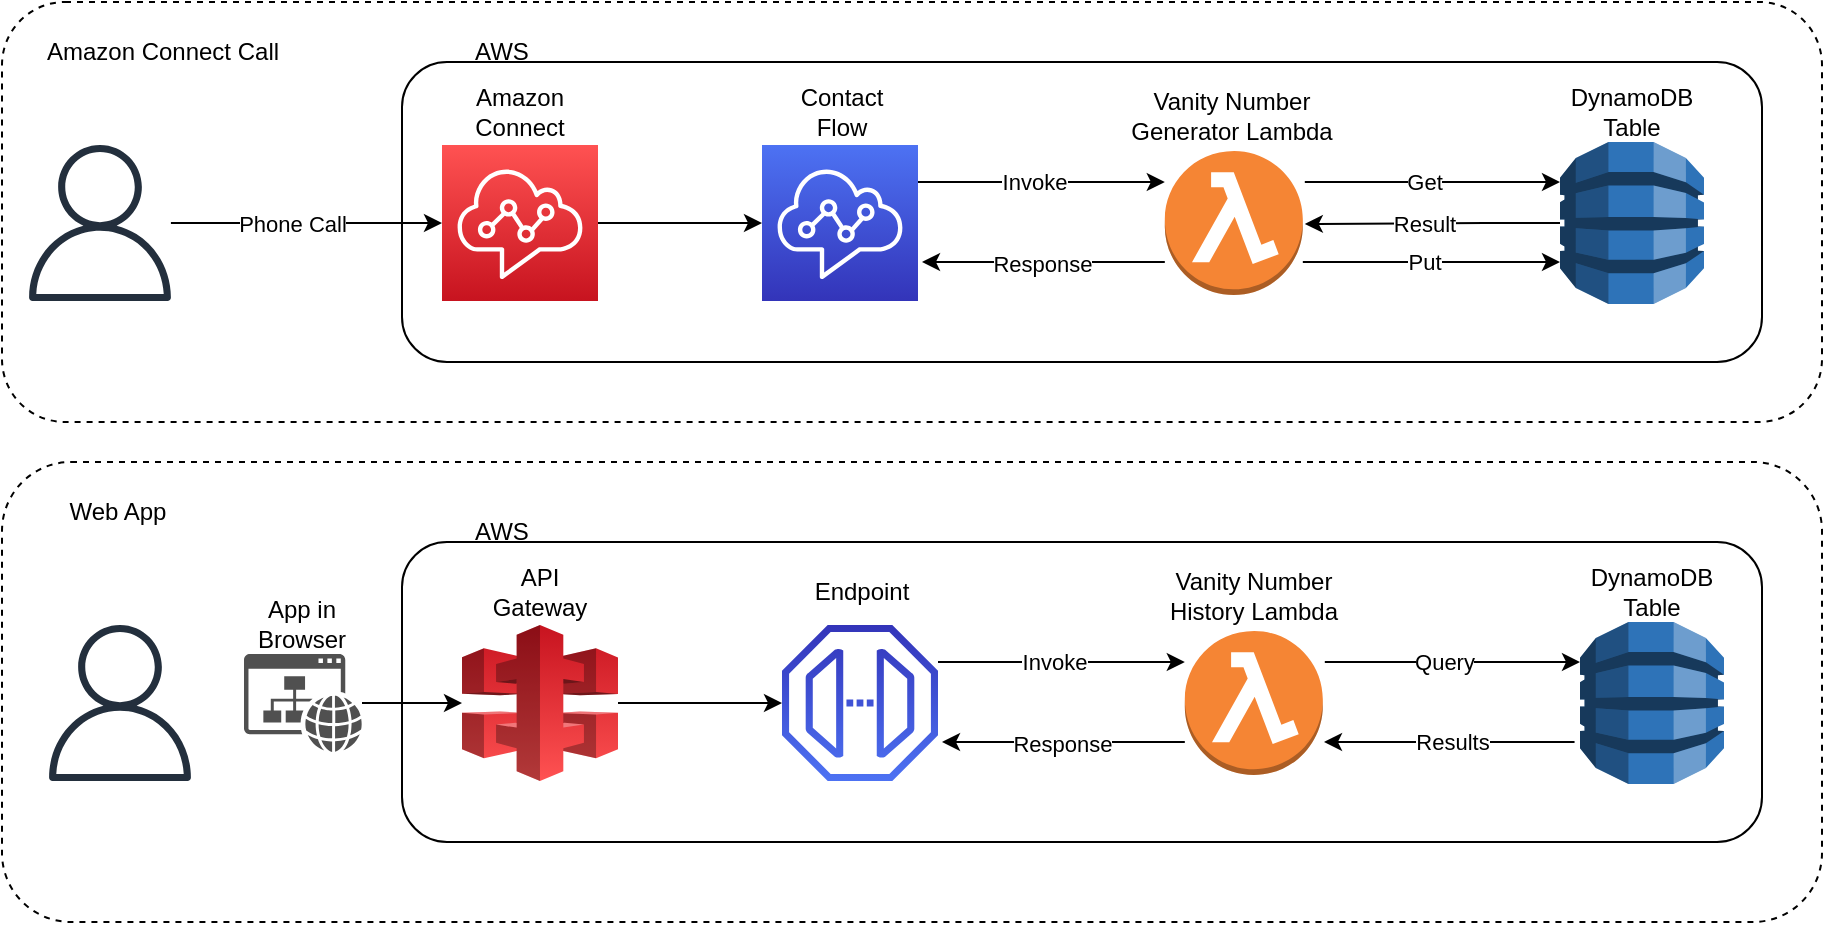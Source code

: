 <mxfile version="15.9.1" type="device"><diagram id="Ht1M8jgEwFfnCIfOTk4-" name="Page-1"><mxGraphModel dx="1711" dy="1051" grid="1" gridSize="10" guides="1" tooltips="1" connect="1" arrows="1" fold="1" page="1" pageScale="1" pageWidth="1169" pageHeight="827" math="0" shadow="0"><root><mxCell id="0"/><mxCell id="1" parent="0"/><mxCell id="09jHE4hEr1hoToPmGWyD-37" value="" style="rounded=1;whiteSpace=wrap;html=1;dashed=1;" vertex="1" parent="1"><mxGeometry x="40" y="40" width="910" height="210" as="geometry"/></mxCell><mxCell id="09jHE4hEr1hoToPmGWyD-36" value="" style="rounded=1;whiteSpace=wrap;html=1;" vertex="1" parent="1"><mxGeometry x="240" y="70" width="680" height="150" as="geometry"/></mxCell><mxCell id="09jHE4hEr1hoToPmGWyD-7" style="edgeStyle=orthogonalEdgeStyle;rounded=0;orthogonalLoop=1;jettySize=auto;html=1;" edge="1" parent="1" source="09jHE4hEr1hoToPmGWyD-1" target="09jHE4hEr1hoToPmGWyD-2"><mxGeometry relative="1" as="geometry"><Array as="points"><mxPoint x="570" y="130"/><mxPoint x="570" y="130"/></Array></mxGeometry></mxCell><mxCell id="09jHE4hEr1hoToPmGWyD-21" value="Invoke" style="edgeLabel;html=1;align=center;verticalAlign=middle;resizable=0;points=[];" vertex="1" connectable="0" parent="09jHE4hEr1hoToPmGWyD-7"><mxGeometry x="-0.068" relative="1" as="geometry"><mxPoint as="offset"/></mxGeometry></mxCell><mxCell id="09jHE4hEr1hoToPmGWyD-1" value="" style="sketch=0;points=[[0,0,0],[0.25,0,0],[0.5,0,0],[0.75,0,0],[1,0,0],[0,1,0],[0.25,1,0],[0.5,1,0],[0.75,1,0],[1,1,0],[0,0.25,0],[0,0.5,0],[0,0.75,0],[1,0.25,0],[1,0.5,0],[1,0.75,0]];outlineConnect=0;fontColor=#232F3E;gradientColor=#4D72F3;gradientDirection=north;fillColor=#3334B9;strokeColor=#ffffff;dashed=0;verticalLabelPosition=bottom;verticalAlign=top;align=center;html=1;fontSize=12;fontStyle=0;aspect=fixed;shape=mxgraph.aws4.resourceIcon;resIcon=mxgraph.aws4.connect;" vertex="1" parent="1"><mxGeometry x="420" y="111.5" width="78" height="78" as="geometry"/></mxCell><mxCell id="09jHE4hEr1hoToPmGWyD-4" style="edgeStyle=orthogonalEdgeStyle;rounded=0;orthogonalLoop=1;jettySize=auto;html=1;" edge="1" parent="1" target="09jHE4hEr1hoToPmGWyD-3"><mxGeometry relative="1" as="geometry"><mxPoint x="691.41" y="140" as="targetPoint"/><mxPoint x="691.41" y="130" as="sourcePoint"/><Array as="points"><mxPoint x="801.41" y="130"/><mxPoint x="801.41" y="130"/></Array></mxGeometry></mxCell><mxCell id="09jHE4hEr1hoToPmGWyD-24" value="Get" style="edgeLabel;html=1;align=center;verticalAlign=middle;resizable=0;points=[];" vertex="1" connectable="0" parent="09jHE4hEr1hoToPmGWyD-4"><mxGeometry x="-0.066" relative="1" as="geometry"><mxPoint as="offset"/></mxGeometry></mxCell><mxCell id="09jHE4hEr1hoToPmGWyD-17" style="edgeStyle=orthogonalEdgeStyle;rounded=1;orthogonalLoop=1;jettySize=auto;html=1;" edge="1" parent="1" source="09jHE4hEr1hoToPmGWyD-2"><mxGeometry relative="1" as="geometry"><mxPoint x="640" y="160" as="sourcePoint"/><mxPoint x="500" y="170" as="targetPoint"/><Array as="points"><mxPoint x="500" y="170"/></Array></mxGeometry></mxCell><mxCell id="09jHE4hEr1hoToPmGWyD-20" value="Response" style="edgeLabel;html=1;align=center;verticalAlign=middle;resizable=0;points=[];" vertex="1" connectable="0" parent="09jHE4hEr1hoToPmGWyD-17"><mxGeometry x="0.015" y="1" relative="1" as="geometry"><mxPoint as="offset"/></mxGeometry></mxCell><mxCell id="09jHE4hEr1hoToPmGWyD-25" style="edgeStyle=orthogonalEdgeStyle;rounded=1;orthogonalLoop=1;jettySize=auto;html=1;" edge="1" parent="1" source="09jHE4hEr1hoToPmGWyD-2" target="09jHE4hEr1hoToPmGWyD-3"><mxGeometry relative="1" as="geometry"><mxPoint x="831.41" y="170.0" as="targetPoint"/><Array as="points"><mxPoint x="771.41" y="170"/><mxPoint x="771.41" y="170"/></Array></mxGeometry></mxCell><mxCell id="09jHE4hEr1hoToPmGWyD-27" value="Put" style="edgeLabel;html=1;align=center;verticalAlign=middle;resizable=0;points=[];" vertex="1" connectable="0" parent="09jHE4hEr1hoToPmGWyD-25"><mxGeometry x="-0.06" relative="1" as="geometry"><mxPoint as="offset"/></mxGeometry></mxCell><mxCell id="09jHE4hEr1hoToPmGWyD-2" value="" style="outlineConnect=0;dashed=0;verticalLabelPosition=bottom;verticalAlign=top;align=center;html=1;shape=mxgraph.aws3.lambda_function;fillColor=#F58534;gradientColor=none;" vertex="1" parent="1"><mxGeometry x="621.41" y="114.5" width="69" height="72" as="geometry"/></mxCell><mxCell id="09jHE4hEr1hoToPmGWyD-14" style="edgeStyle=orthogonalEdgeStyle;rounded=1;orthogonalLoop=1;jettySize=auto;html=1;exitX=0;exitY=0.5;exitDx=0;exitDy=0;exitPerimeter=0;" edge="1" parent="1" source="09jHE4hEr1hoToPmGWyD-3"><mxGeometry relative="1" as="geometry"><mxPoint x="831.41" y="151" as="sourcePoint"/><mxPoint x="691.41" y="151" as="targetPoint"/><Array as="points"><mxPoint x="771.41" y="151"/></Array></mxGeometry></mxCell><mxCell id="09jHE4hEr1hoToPmGWyD-28" value="Result" style="edgeLabel;html=1;align=center;verticalAlign=middle;resizable=0;points=[];" vertex="1" connectable="0" parent="09jHE4hEr1hoToPmGWyD-14"><mxGeometry x="0.07" relative="1" as="geometry"><mxPoint as="offset"/></mxGeometry></mxCell><mxCell id="09jHE4hEr1hoToPmGWyD-3" value="" style="outlineConnect=0;dashed=0;verticalLabelPosition=bottom;verticalAlign=top;align=center;html=1;shape=mxgraph.aws3.dynamo_db;fillColor=#2E73B8;gradientColor=none;" vertex="1" parent="1"><mxGeometry x="819" y="110" width="72" height="81" as="geometry"/></mxCell><mxCell id="09jHE4hEr1hoToPmGWyD-30" style="edgeStyle=orthogonalEdgeStyle;rounded=1;orthogonalLoop=1;jettySize=auto;html=1;" edge="1" parent="1" source="09jHE4hEr1hoToPmGWyD-5" target="09jHE4hEr1hoToPmGWyD-29"><mxGeometry relative="1" as="geometry"/></mxCell><mxCell id="09jHE4hEr1hoToPmGWyD-32" value="Phone Call" style="edgeLabel;html=1;align=center;verticalAlign=middle;resizable=0;points=[];" vertex="1" connectable="0" parent="09jHE4hEr1hoToPmGWyD-30"><mxGeometry x="-0.109" relative="1" as="geometry"><mxPoint as="offset"/></mxGeometry></mxCell><mxCell id="09jHE4hEr1hoToPmGWyD-5" value="" style="sketch=0;outlineConnect=0;fontColor=#232F3E;gradientColor=none;fillColor=#232F3D;strokeColor=none;dashed=0;verticalLabelPosition=bottom;verticalAlign=top;align=center;html=1;fontSize=12;fontStyle=0;aspect=fixed;pointerEvents=1;shape=mxgraph.aws4.user;" vertex="1" parent="1"><mxGeometry x="50" y="111.5" width="78" height="78" as="geometry"/></mxCell><mxCell id="09jHE4hEr1hoToPmGWyD-8" value="Amazon Connect" style="text;html=1;strokeColor=none;fillColor=none;align=center;verticalAlign=middle;whiteSpace=wrap;rounded=0;" vertex="1" parent="1"><mxGeometry x="269" y="80" width="60" height="30" as="geometry"/></mxCell><mxCell id="09jHE4hEr1hoToPmGWyD-9" value="Vanity Number Generator Lambda" style="text;html=1;strokeColor=none;fillColor=none;align=center;verticalAlign=middle;whiteSpace=wrap;rounded=0;" vertex="1" parent="1"><mxGeometry x="590" y="81.5" width="130" height="30" as="geometry"/></mxCell><mxCell id="09jHE4hEr1hoToPmGWyD-33" style="edgeStyle=orthogonalEdgeStyle;rounded=1;orthogonalLoop=1;jettySize=auto;html=1;entryX=0;entryY=0.5;entryDx=0;entryDy=0;entryPerimeter=0;" edge="1" parent="1" source="09jHE4hEr1hoToPmGWyD-29" target="09jHE4hEr1hoToPmGWyD-1"><mxGeometry relative="1" as="geometry"/></mxCell><mxCell id="09jHE4hEr1hoToPmGWyD-29" value="" style="sketch=0;points=[[0,0,0],[0.25,0,0],[0.5,0,0],[0.75,0,0],[1,0,0],[0,1,0],[0.25,1,0],[0.5,1,0],[0.75,1,0],[1,1,0],[0,0.25,0],[0,0.5,0],[0,0.75,0],[1,0.25,0],[1,0.5,0],[1,0.75,0]];outlineConnect=0;fontColor=#232F3E;gradientColor=#FF5252;gradientDirection=north;fillColor=#C7131F;strokeColor=#ffffff;dashed=0;verticalLabelPosition=bottom;verticalAlign=top;align=center;html=1;fontSize=12;fontStyle=0;aspect=fixed;shape=mxgraph.aws4.resourceIcon;resIcon=mxgraph.aws4.connect;" vertex="1" parent="1"><mxGeometry x="260" y="111.5" width="78" height="78" as="geometry"/></mxCell><mxCell id="09jHE4hEr1hoToPmGWyD-34" value="Contact Flow" style="text;html=1;strokeColor=none;fillColor=none;align=center;verticalAlign=middle;whiteSpace=wrap;rounded=0;" vertex="1" parent="1"><mxGeometry x="429.5" y="80" width="60" height="30" as="geometry"/></mxCell><mxCell id="09jHE4hEr1hoToPmGWyD-35" value="DynamoDB Table" style="text;html=1;strokeColor=none;fillColor=none;align=center;verticalAlign=middle;whiteSpace=wrap;rounded=0;" vertex="1" parent="1"><mxGeometry x="810" y="80" width="90" height="30" as="geometry"/></mxCell><mxCell id="09jHE4hEr1hoToPmGWyD-40" value="Amazon Connect Call" style="text;html=1;strokeColor=none;fillColor=none;align=center;verticalAlign=middle;whiteSpace=wrap;rounded=0;dashed=1;" vertex="1" parent="1"><mxGeometry x="50" y="50" width="141" height="30" as="geometry"/></mxCell><mxCell id="09jHE4hEr1hoToPmGWyD-41" value="" style="rounded=1;whiteSpace=wrap;html=1;dashed=1;" vertex="1" parent="1"><mxGeometry x="40" y="270" width="910" height="230" as="geometry"/></mxCell><mxCell id="09jHE4hEr1hoToPmGWyD-42" value="" style="rounded=1;whiteSpace=wrap;html=1;" vertex="1" parent="1"><mxGeometry x="240" y="310" width="680" height="150" as="geometry"/></mxCell><mxCell id="09jHE4hEr1hoToPmGWyD-43" style="edgeStyle=orthogonalEdgeStyle;rounded=0;orthogonalLoop=1;jettySize=auto;html=1;" edge="1" parent="1" source="09jHE4hEr1hoToPmGWyD-45" target="09jHE4hEr1hoToPmGWyD-52"><mxGeometry relative="1" as="geometry"><Array as="points"><mxPoint x="580" y="370"/><mxPoint x="580" y="370"/></Array></mxGeometry></mxCell><mxCell id="09jHE4hEr1hoToPmGWyD-44" value="Invoke" style="edgeLabel;html=1;align=center;verticalAlign=middle;resizable=0;points=[];" vertex="1" connectable="0" parent="09jHE4hEr1hoToPmGWyD-43"><mxGeometry x="-0.068" relative="1" as="geometry"><mxPoint as="offset"/></mxGeometry></mxCell><mxCell id="09jHE4hEr1hoToPmGWyD-45" value="" style="sketch=0;outlineConnect=0;fontColor=#232F3E;gradientColor=#4D72F3;fillColor=#3334B9;strokeColor=#ffffff;dashed=0;verticalLabelPosition=bottom;verticalAlign=top;align=center;html=1;fontSize=12;fontStyle=0;aspect=fixed;pointerEvents=1;shape=mxgraph.aws4.endpoint;fontFamily=Helvetica;" vertex="1" parent="1"><mxGeometry x="430" y="351.5" width="78" height="78" as="geometry"/></mxCell><mxCell id="09jHE4hEr1hoToPmGWyD-46" style="edgeStyle=orthogonalEdgeStyle;rounded=0;orthogonalLoop=1;jettySize=auto;html=1;" edge="1" parent="1" target="09jHE4hEr1hoToPmGWyD-55"><mxGeometry relative="1" as="geometry"><mxPoint x="701.41" y="380" as="targetPoint"/><mxPoint x="701.41" y="370" as="sourcePoint"/><Array as="points"><mxPoint x="811.41" y="370"/><mxPoint x="811.41" y="370"/></Array></mxGeometry></mxCell><mxCell id="09jHE4hEr1hoToPmGWyD-47" value="Query" style="edgeLabel;html=1;align=center;verticalAlign=middle;resizable=0;points=[];" vertex="1" connectable="0" parent="09jHE4hEr1hoToPmGWyD-46"><mxGeometry x="-0.066" relative="1" as="geometry"><mxPoint as="offset"/></mxGeometry></mxCell><mxCell id="09jHE4hEr1hoToPmGWyD-48" style="edgeStyle=orthogonalEdgeStyle;rounded=1;orthogonalLoop=1;jettySize=auto;html=1;" edge="1" parent="1" source="09jHE4hEr1hoToPmGWyD-52"><mxGeometry relative="1" as="geometry"><mxPoint x="650" y="400" as="sourcePoint"/><mxPoint x="510" y="410" as="targetPoint"/><Array as="points"><mxPoint x="510" y="410"/></Array></mxGeometry></mxCell><mxCell id="09jHE4hEr1hoToPmGWyD-49" value="Response" style="edgeLabel;html=1;align=center;verticalAlign=middle;resizable=0;points=[];" vertex="1" connectable="0" parent="09jHE4hEr1hoToPmGWyD-48"><mxGeometry x="0.015" y="1" relative="1" as="geometry"><mxPoint as="offset"/></mxGeometry></mxCell><mxCell id="09jHE4hEr1hoToPmGWyD-52" value="" style="outlineConnect=0;dashed=0;verticalLabelPosition=bottom;verticalAlign=top;align=center;html=1;shape=mxgraph.aws3.lambda_function;fillColor=#F58534;gradientColor=none;" vertex="1" parent="1"><mxGeometry x="631.41" y="354.5" width="69" height="72" as="geometry"/></mxCell><mxCell id="09jHE4hEr1hoToPmGWyD-53" style="edgeStyle=orthogonalEdgeStyle;rounded=1;orthogonalLoop=1;jettySize=auto;html=1;" edge="1" parent="1"><mxGeometry relative="1" as="geometry"><mxPoint x="820" y="410" as="sourcePoint"/><mxPoint x="701" y="410" as="targetPoint"/><Array as="points"><mxPoint x="829" y="410"/><mxPoint x="701" y="410"/></Array></mxGeometry></mxCell><mxCell id="09jHE4hEr1hoToPmGWyD-54" value="Results" style="edgeLabel;html=1;align=center;verticalAlign=middle;resizable=0;points=[];" vertex="1" connectable="0" parent="09jHE4hEr1hoToPmGWyD-53"><mxGeometry x="0.07" relative="1" as="geometry"><mxPoint as="offset"/></mxGeometry></mxCell><mxCell id="09jHE4hEr1hoToPmGWyD-55" value="" style="outlineConnect=0;dashed=0;verticalLabelPosition=bottom;verticalAlign=top;align=center;html=1;shape=mxgraph.aws3.dynamo_db;fillColor=#2E73B8;gradientColor=none;" vertex="1" parent="1"><mxGeometry x="829" y="350" width="72" height="81" as="geometry"/></mxCell><mxCell id="09jHE4hEr1hoToPmGWyD-58" value="" style="sketch=0;outlineConnect=0;fontColor=#232F3E;gradientColor=none;fillColor=#232F3D;strokeColor=none;dashed=0;verticalLabelPosition=bottom;verticalAlign=top;align=center;html=1;fontSize=12;fontStyle=0;aspect=fixed;pointerEvents=1;shape=mxgraph.aws4.user;" vertex="1" parent="1"><mxGeometry x="60" y="351.5" width="78" height="78" as="geometry"/></mxCell><mxCell id="09jHE4hEr1hoToPmGWyD-59" value="API Gateway" style="text;html=1;strokeColor=none;fillColor=none;align=center;verticalAlign=middle;whiteSpace=wrap;rounded=0;" vertex="1" parent="1"><mxGeometry x="279" y="320" width="60" height="30" as="geometry"/></mxCell><mxCell id="09jHE4hEr1hoToPmGWyD-60" value="Vanity Number History Lambda" style="text;html=1;strokeColor=none;fillColor=none;align=center;verticalAlign=middle;whiteSpace=wrap;rounded=0;" vertex="1" parent="1"><mxGeometry x="620.91" y="321.5" width="90" height="30" as="geometry"/></mxCell><mxCell id="09jHE4hEr1hoToPmGWyD-61" style="edgeStyle=orthogonalEdgeStyle;rounded=1;orthogonalLoop=1;jettySize=auto;html=1;entryX=0;entryY=0.5;entryDx=0;entryDy=0;entryPerimeter=0;" edge="1" parent="1" source="09jHE4hEr1hoToPmGWyD-62" target="09jHE4hEr1hoToPmGWyD-45"><mxGeometry relative="1" as="geometry"/></mxCell><mxCell id="09jHE4hEr1hoToPmGWyD-62" value="" style="outlineConnect=0;dashed=0;verticalLabelPosition=bottom;verticalAlign=top;align=center;html=1;shape=mxgraph.aws3.api_gateway;fillColor=#C7131F;gradientColor=#FF5252;fontFamily=Helvetica;fontSize=12;fontColor=#232F3E;strokeColor=#ffffff;sketch=0;" vertex="1" parent="1"><mxGeometry x="270" y="351.5" width="78" height="78" as="geometry"/></mxCell><mxCell id="09jHE4hEr1hoToPmGWyD-63" value="Endpoint" style="text;html=1;strokeColor=none;fillColor=none;align=center;verticalAlign=middle;whiteSpace=wrap;rounded=0;" vertex="1" parent="1"><mxGeometry x="439.5" y="320" width="60" height="30" as="geometry"/></mxCell><mxCell id="09jHE4hEr1hoToPmGWyD-64" value="DynamoDB Table" style="text;html=1;strokeColor=none;fillColor=none;align=center;verticalAlign=middle;whiteSpace=wrap;rounded=0;" vertex="1" parent="1"><mxGeometry x="820" y="320" width="90" height="30" as="geometry"/></mxCell><mxCell id="09jHE4hEr1hoToPmGWyD-70" style="edgeStyle=orthogonalEdgeStyle;rounded=1;orthogonalLoop=1;jettySize=auto;html=1;" edge="1" parent="1" source="09jHE4hEr1hoToPmGWyD-68" target="09jHE4hEr1hoToPmGWyD-62"><mxGeometry relative="1" as="geometry"/></mxCell><mxCell id="09jHE4hEr1hoToPmGWyD-68" value="" style="sketch=0;pointerEvents=1;shadow=0;dashed=0;html=1;strokeColor=none;fillColor=#505050;labelPosition=center;verticalLabelPosition=bottom;verticalAlign=top;outlineConnect=0;align=center;shape=mxgraph.office.concepts.website;" vertex="1" parent="1"><mxGeometry x="161" y="366" width="59" height="49" as="geometry"/></mxCell><mxCell id="09jHE4hEr1hoToPmGWyD-71" value="App in Browser" style="text;html=1;strokeColor=none;fillColor=none;align=center;verticalAlign=middle;whiteSpace=wrap;rounded=0;dashed=1;" vertex="1" parent="1"><mxGeometry x="160" y="336" width="60" height="30" as="geometry"/></mxCell><mxCell id="09jHE4hEr1hoToPmGWyD-72" value="Web App" style="text;html=1;strokeColor=none;fillColor=none;align=center;verticalAlign=middle;whiteSpace=wrap;rounded=0;dashed=1;" vertex="1" parent="1"><mxGeometry x="68" y="280" width="60" height="30" as="geometry"/></mxCell><mxCell id="09jHE4hEr1hoToPmGWyD-73" value="AWS" style="text;html=1;strokeColor=none;fillColor=none;align=center;verticalAlign=middle;whiteSpace=wrap;rounded=0;dashed=1;" vertex="1" parent="1"><mxGeometry x="260" y="290" width="60" height="30" as="geometry"/></mxCell><mxCell id="09jHE4hEr1hoToPmGWyD-74" value="AWS" style="text;html=1;strokeColor=none;fillColor=none;align=center;verticalAlign=middle;whiteSpace=wrap;rounded=0;dashed=1;" vertex="1" parent="1"><mxGeometry x="260" y="50" width="60" height="30" as="geometry"/></mxCell></root></mxGraphModel></diagram></mxfile>
